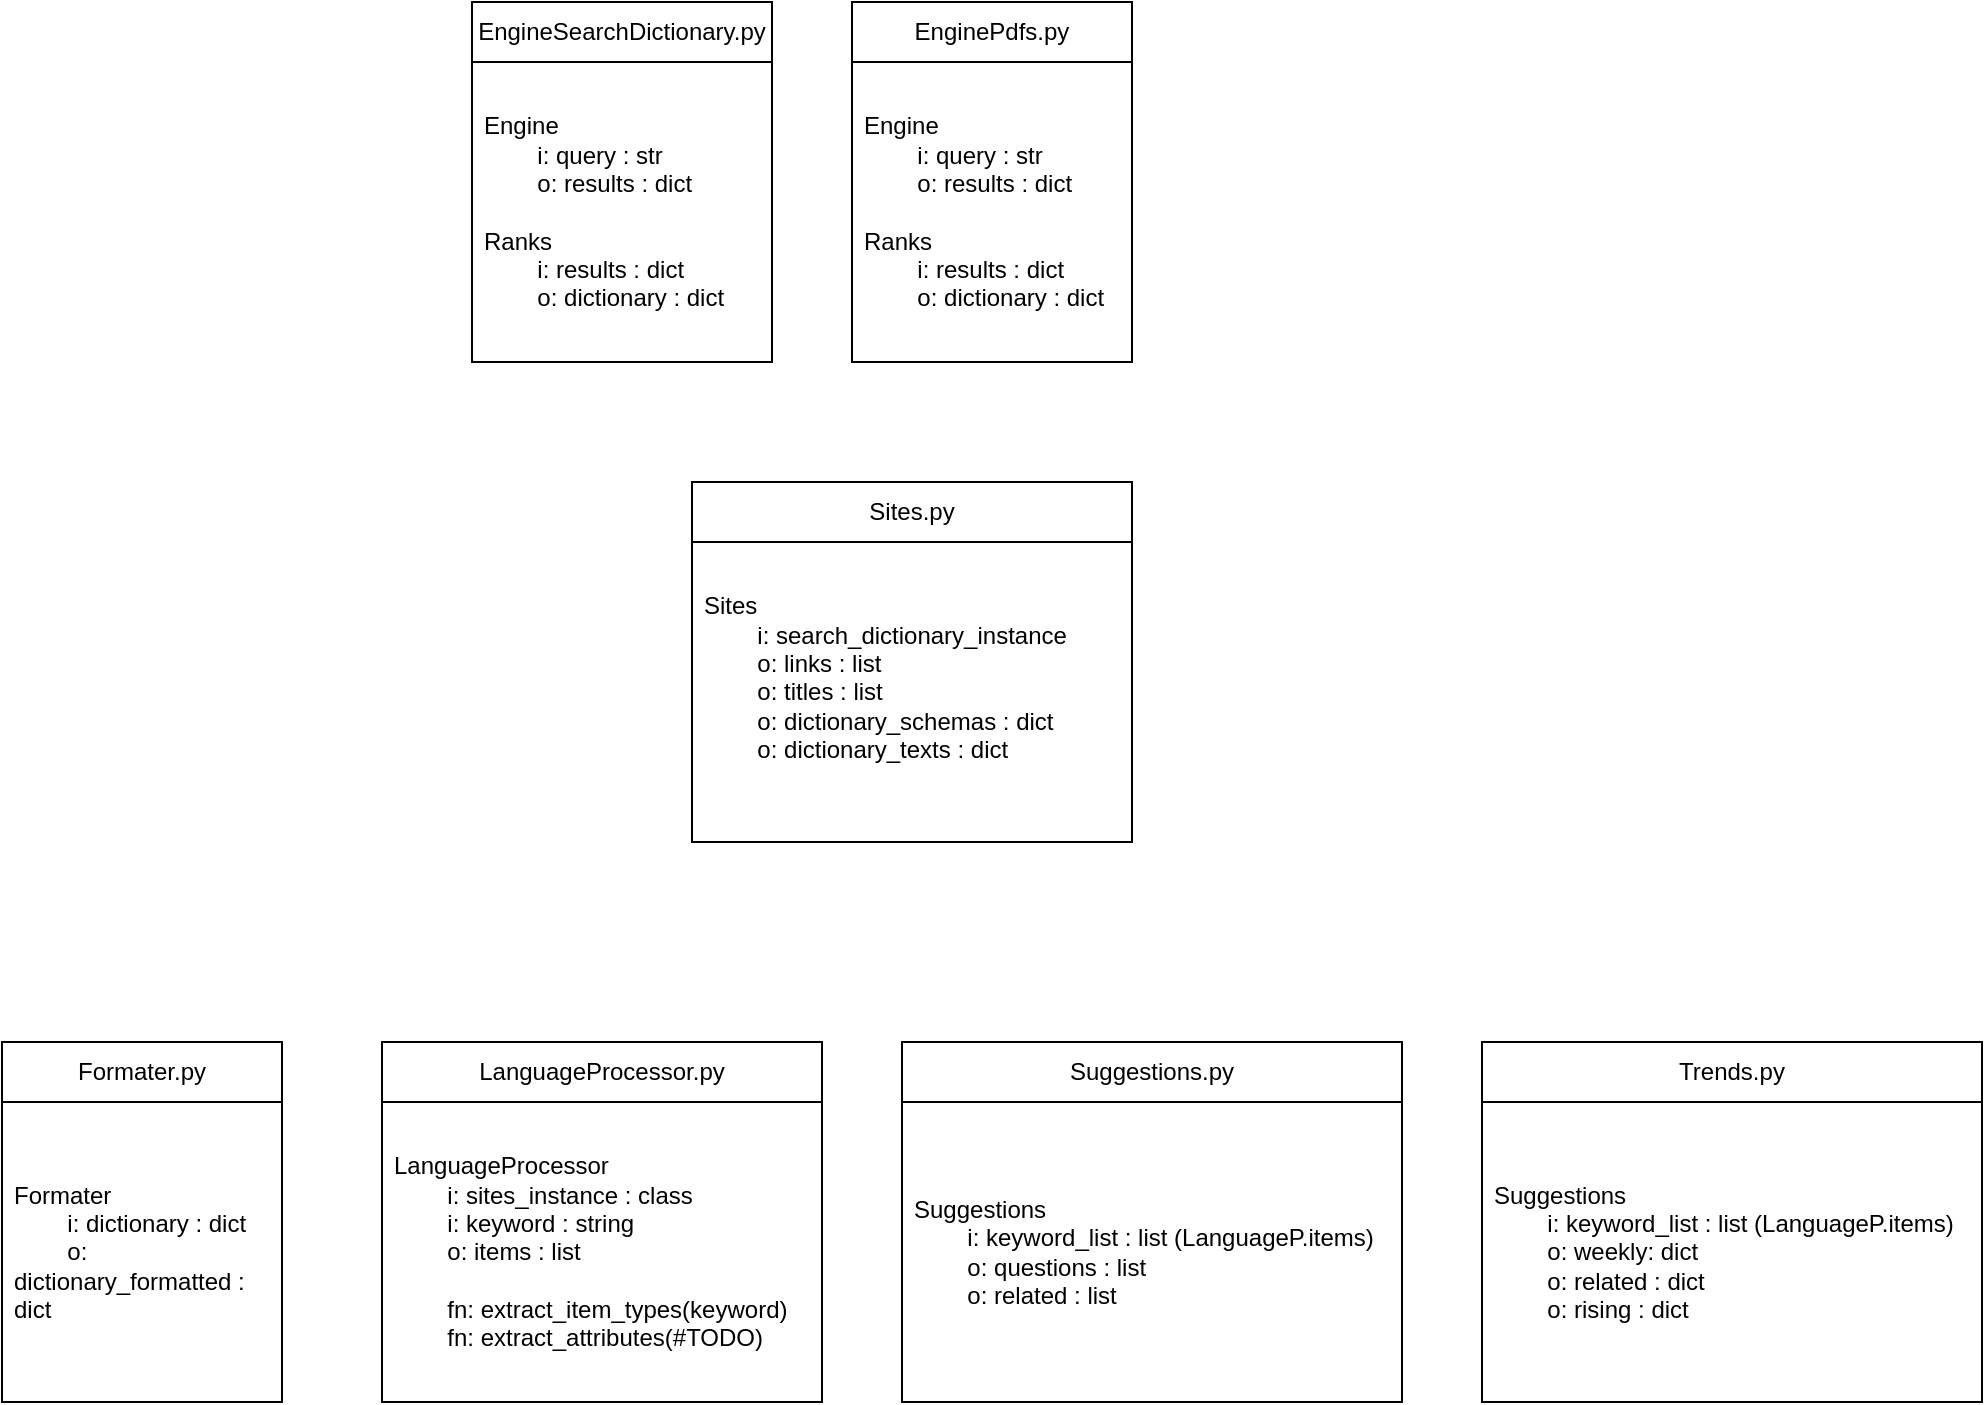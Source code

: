 <mxfile>
    <diagram id="Xhya1oITWilBkSjhI8pk" name="Page-1">
        <mxGraphModel dx="310" dy="907" grid="1" gridSize="10" guides="1" tooltips="1" connect="1" arrows="1" fold="1" page="1" pageScale="1" pageWidth="1100" pageHeight="850" math="0" shadow="0">
            <root>
                <mxCell id="0"/>
                <mxCell id="1" parent="0"/>
                <mxCell id="5" value="EngineSearchDictionary.py" style="swimlane;fontStyle=0;childLayout=stackLayout;horizontal=1;startSize=30;horizontalStack=0;resizeParent=1;resizeParentMax=0;resizeLast=0;collapsible=1;marginBottom=0;whiteSpace=wrap;html=1;" parent="1" vertex="1">
                    <mxGeometry x="290" y="50" width="150" height="180" as="geometry"/>
                </mxCell>
                <mxCell id="6" value="Engine&lt;br&gt;&lt;span style=&quot;white-space: pre;&quot;&gt;&#9;&lt;/span&gt;i: query : str&lt;br&gt;&lt;span style=&quot;white-space: pre;&quot;&gt;&#9;&lt;/span&gt;o: results : dict&lt;br&gt;&lt;br&gt;Ranks&lt;br&gt;&lt;span style=&quot;white-space: pre;&quot;&gt;&#9;&lt;/span&gt;i: results : dict&lt;br&gt;&lt;span style=&quot;white-space: pre;&quot;&gt;&#9;&lt;/span&gt;o: dictionary : dict" style="text;strokeColor=none;fillColor=none;align=left;verticalAlign=middle;spacingLeft=4;spacingRight=4;overflow=hidden;points=[[0,0.5],[1,0.5]];portConstraint=eastwest;rotatable=0;whiteSpace=wrap;html=1;" parent="5" vertex="1">
                    <mxGeometry y="30" width="150" height="150" as="geometry"/>
                </mxCell>
                <mxCell id="9" value="Sites.py" style="swimlane;fontStyle=0;childLayout=stackLayout;horizontal=1;startSize=30;horizontalStack=0;resizeParent=1;resizeParentMax=0;resizeLast=0;collapsible=1;marginBottom=0;whiteSpace=wrap;html=1;" parent="1" vertex="1">
                    <mxGeometry x="400" y="290" width="220" height="180" as="geometry"/>
                </mxCell>
                <mxCell id="10" value="Sites&lt;br&gt;&lt;span style=&quot;white-space: pre;&quot;&gt;&#9;&lt;/span&gt;i: search_dictionary_instance&lt;br&gt;&lt;span style=&quot;white-space: pre;&quot;&gt;&#9;&lt;/span&gt;o: links : list&lt;br&gt;&lt;span style=&quot;white-space: pre;&quot;&gt;&#9;&lt;/span&gt;o: titles : list&lt;br&gt;&lt;span style=&quot;white-space: pre;&quot;&gt;&#9;&lt;/span&gt;o: dictionary_schemas : dict&lt;br&gt;&lt;span style=&quot;white-space: pre;&quot;&gt;&#9;&lt;/span&gt;o: dictionary_texts : dict&lt;br&gt;&lt;span style=&quot;white-space: pre;&quot;&gt;&#9;&lt;/span&gt;" style="text;strokeColor=none;fillColor=none;align=left;verticalAlign=middle;spacingLeft=4;spacingRight=4;overflow=hidden;points=[[0,0.5],[1,0.5]];portConstraint=eastwest;rotatable=0;whiteSpace=wrap;html=1;" parent="9" vertex="1">
                    <mxGeometry y="30" width="220" height="150" as="geometry"/>
                </mxCell>
                <mxCell id="12" value="Formater.py" style="swimlane;fontStyle=0;childLayout=stackLayout;horizontal=1;startSize=30;horizontalStack=0;resizeParent=1;resizeParentMax=0;resizeLast=0;collapsible=1;marginBottom=0;whiteSpace=wrap;html=1;" parent="1" vertex="1">
                    <mxGeometry x="55" y="570" width="140" height="180" as="geometry"/>
                </mxCell>
                <mxCell id="13" value="Formater&lt;br&gt;&lt;span style=&quot;white-space: pre;&quot;&gt;&#9;&lt;/span&gt;i: dictionary : dict&lt;br&gt;&lt;span style=&quot;white-space: pre;&quot;&gt;&#9;&lt;/span&gt;o: dictionary_formatted : dict" style="text;strokeColor=none;fillColor=none;align=left;verticalAlign=middle;spacingLeft=4;spacingRight=4;overflow=hidden;points=[[0,0.5],[1,0.5]];portConstraint=eastwest;rotatable=0;whiteSpace=wrap;html=1;" parent="12" vertex="1">
                    <mxGeometry y="30" width="140" height="150" as="geometry"/>
                </mxCell>
                <mxCell id="14" value="LanguageProcessor.py" style="swimlane;fontStyle=0;childLayout=stackLayout;horizontal=1;startSize=30;horizontalStack=0;resizeParent=1;resizeParentMax=0;resizeLast=0;collapsible=1;marginBottom=0;whiteSpace=wrap;html=1;" parent="1" vertex="1">
                    <mxGeometry x="245" y="570" width="220" height="180" as="geometry"/>
                </mxCell>
                <mxCell id="15" value="LanguageProcessor&lt;br&gt;&lt;span style=&quot;white-space: pre;&quot;&gt;&#9;&lt;/span&gt;i: sites_instance : class&lt;br&gt;&lt;span style=&quot;white-space: pre;&quot;&gt;&lt;span style=&quot;white-space: pre;&quot;&gt;&#9;&lt;/span&gt;i: keyword : string&#9;&lt;/span&gt;&lt;br&gt;&lt;span style=&quot;white-space: pre;&quot;&gt;&#9;&lt;/span&gt;o: items : list&lt;br&gt;&lt;br&gt;&lt;span style=&quot;white-space: pre;&quot;&gt;&#9;&lt;/span&gt;fn: extract_item_types(keyword)&lt;br&gt;&lt;span style=&quot;white-space: pre;&quot;&gt;&#9;&lt;/span&gt;fn: extract_attributes(#TODO)" style="text;strokeColor=none;fillColor=none;align=left;verticalAlign=middle;spacingLeft=4;spacingRight=4;overflow=hidden;points=[[0,0.5],[1,0.5]];portConstraint=eastwest;rotatable=0;whiteSpace=wrap;html=1;" parent="14" vertex="1">
                    <mxGeometry y="30" width="220" height="150" as="geometry"/>
                </mxCell>
                <mxCell id="16" value="Suggestions.py" style="swimlane;fontStyle=0;childLayout=stackLayout;horizontal=1;startSize=30;horizontalStack=0;resizeParent=1;resizeParentMax=0;resizeLast=0;collapsible=1;marginBottom=0;whiteSpace=wrap;html=1;" parent="1" vertex="1">
                    <mxGeometry x="505" y="570" width="250" height="180" as="geometry"/>
                </mxCell>
                <mxCell id="17" value="Suggestions&lt;br&gt;&lt;span style=&quot;white-space: pre;&quot;&gt;&#9;&lt;/span&gt;i: keyword_list : list (LanguageP.items)&lt;br&gt;&lt;span style=&quot;white-space: pre;&quot;&gt;&#9;&lt;/span&gt;o: questions : list&lt;br&gt;&lt;span style=&quot;white-space: pre;&quot;&gt;&#9;&lt;/span&gt;o: related : list" style="text;strokeColor=none;fillColor=none;align=left;verticalAlign=middle;spacingLeft=4;spacingRight=4;overflow=hidden;points=[[0,0.5],[1,0.5]];portConstraint=eastwest;rotatable=0;whiteSpace=wrap;html=1;" parent="16" vertex="1">
                    <mxGeometry y="30" width="250" height="150" as="geometry"/>
                </mxCell>
                <mxCell id="18" value="Trends.py" style="swimlane;fontStyle=0;childLayout=stackLayout;horizontal=1;startSize=30;horizontalStack=0;resizeParent=1;resizeParentMax=0;resizeLast=0;collapsible=1;marginBottom=0;whiteSpace=wrap;html=1;" parent="1" vertex="1">
                    <mxGeometry x="795" y="570" width="250" height="180" as="geometry"/>
                </mxCell>
                <mxCell id="19" value="Suggestions&lt;br&gt;&lt;span style=&quot;&quot;&gt;&#9;&lt;/span&gt;&lt;span style=&quot;white-space: pre;&quot;&gt;&#9;&lt;/span&gt;i: keyword_list : list (LanguageP.items)&lt;br&gt;&lt;span style=&quot;&quot;&gt;&#9;&lt;/span&gt;&lt;span style=&quot;white-space: pre;&quot;&gt;&#9;&lt;/span&gt;o: weekly: dict&lt;br&gt;&lt;span style=&quot;&quot;&gt;&#9;&lt;/span&gt;&lt;span style=&quot;white-space: pre;&quot;&gt;&#9;&lt;/span&gt;o: related : dict&lt;br&gt;&lt;span style=&quot;white-space: pre;&quot;&gt;&#9;&lt;/span&gt;o: rising : dict" style="text;strokeColor=none;fillColor=none;align=left;verticalAlign=middle;spacingLeft=4;spacingRight=4;overflow=hidden;points=[[0,0.5],[1,0.5]];portConstraint=eastwest;rotatable=0;whiteSpace=wrap;html=1;" parent="18" vertex="1">
                    <mxGeometry y="30" width="250" height="150" as="geometry"/>
                </mxCell>
                <mxCell id="20" value="EnginePdfs.py" style="swimlane;fontStyle=0;childLayout=stackLayout;horizontal=1;startSize=30;horizontalStack=0;resizeParent=1;resizeParentMax=0;resizeLast=0;collapsible=1;marginBottom=0;whiteSpace=wrap;html=1;" parent="1" vertex="1">
                    <mxGeometry x="480" y="50" width="140" height="180" as="geometry"/>
                </mxCell>
                <mxCell id="21" value="Engine&lt;br&gt;&lt;span style=&quot;white-space: pre;&quot;&gt;&#9;&lt;/span&gt;i: query : str&lt;br&gt;&lt;span style=&quot;white-space: pre;&quot;&gt;&#9;&lt;/span&gt;o: results : dict&lt;br&gt;&lt;br&gt;Ranks&lt;br&gt;&lt;span style=&quot;white-space: pre;&quot;&gt;&#9;&lt;/span&gt;i: results : dict&lt;br&gt;&lt;span style=&quot;white-space: pre;&quot;&gt;&#9;&lt;/span&gt;o: dictionary : dict" style="text;strokeColor=none;fillColor=none;align=left;verticalAlign=middle;spacingLeft=4;spacingRight=4;overflow=hidden;points=[[0,0.5],[1,0.5]];portConstraint=eastwest;rotatable=0;whiteSpace=wrap;html=1;" parent="20" vertex="1">
                    <mxGeometry y="30" width="140" height="150" as="geometry"/>
                </mxCell>
            </root>
        </mxGraphModel>
    </diagram>
</mxfile>